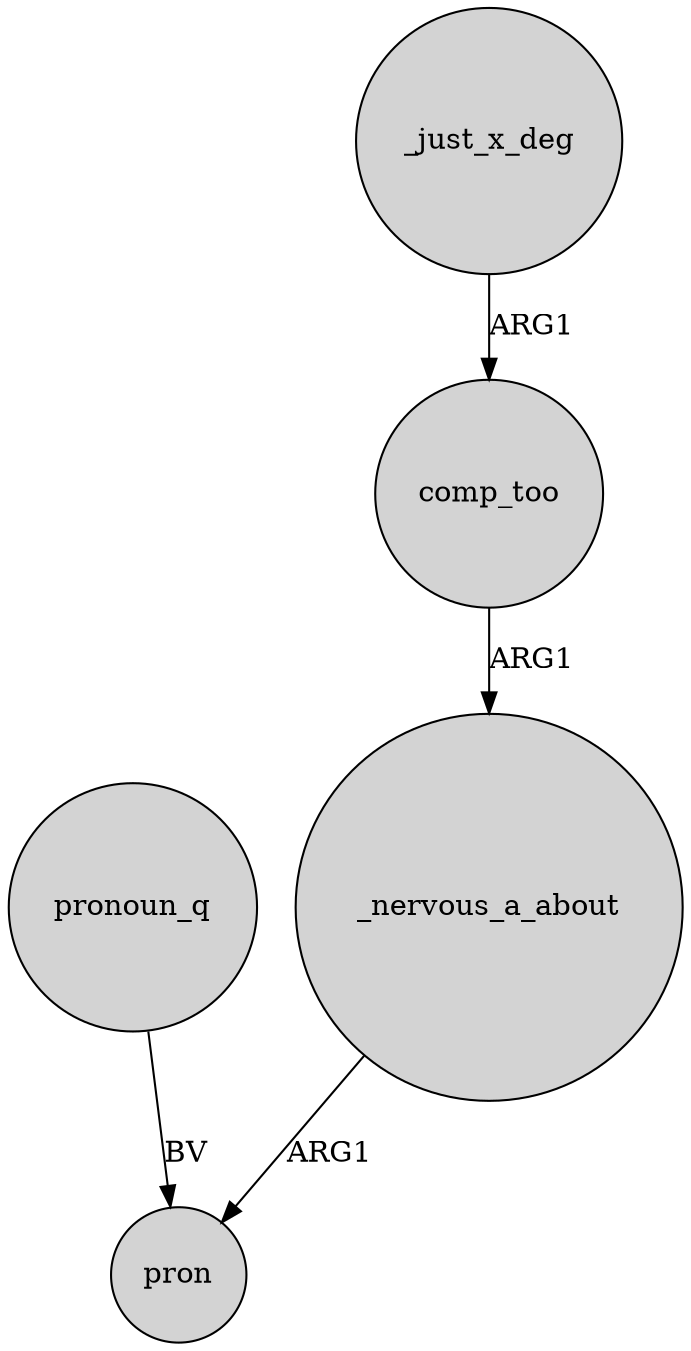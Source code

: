 digraph {
	node [shape=circle style=filled]
	_nervous_a_about -> pron [label=ARG1]
	_just_x_deg -> comp_too [label=ARG1]
	comp_too -> _nervous_a_about [label=ARG1]
	pronoun_q -> pron [label=BV]
}
